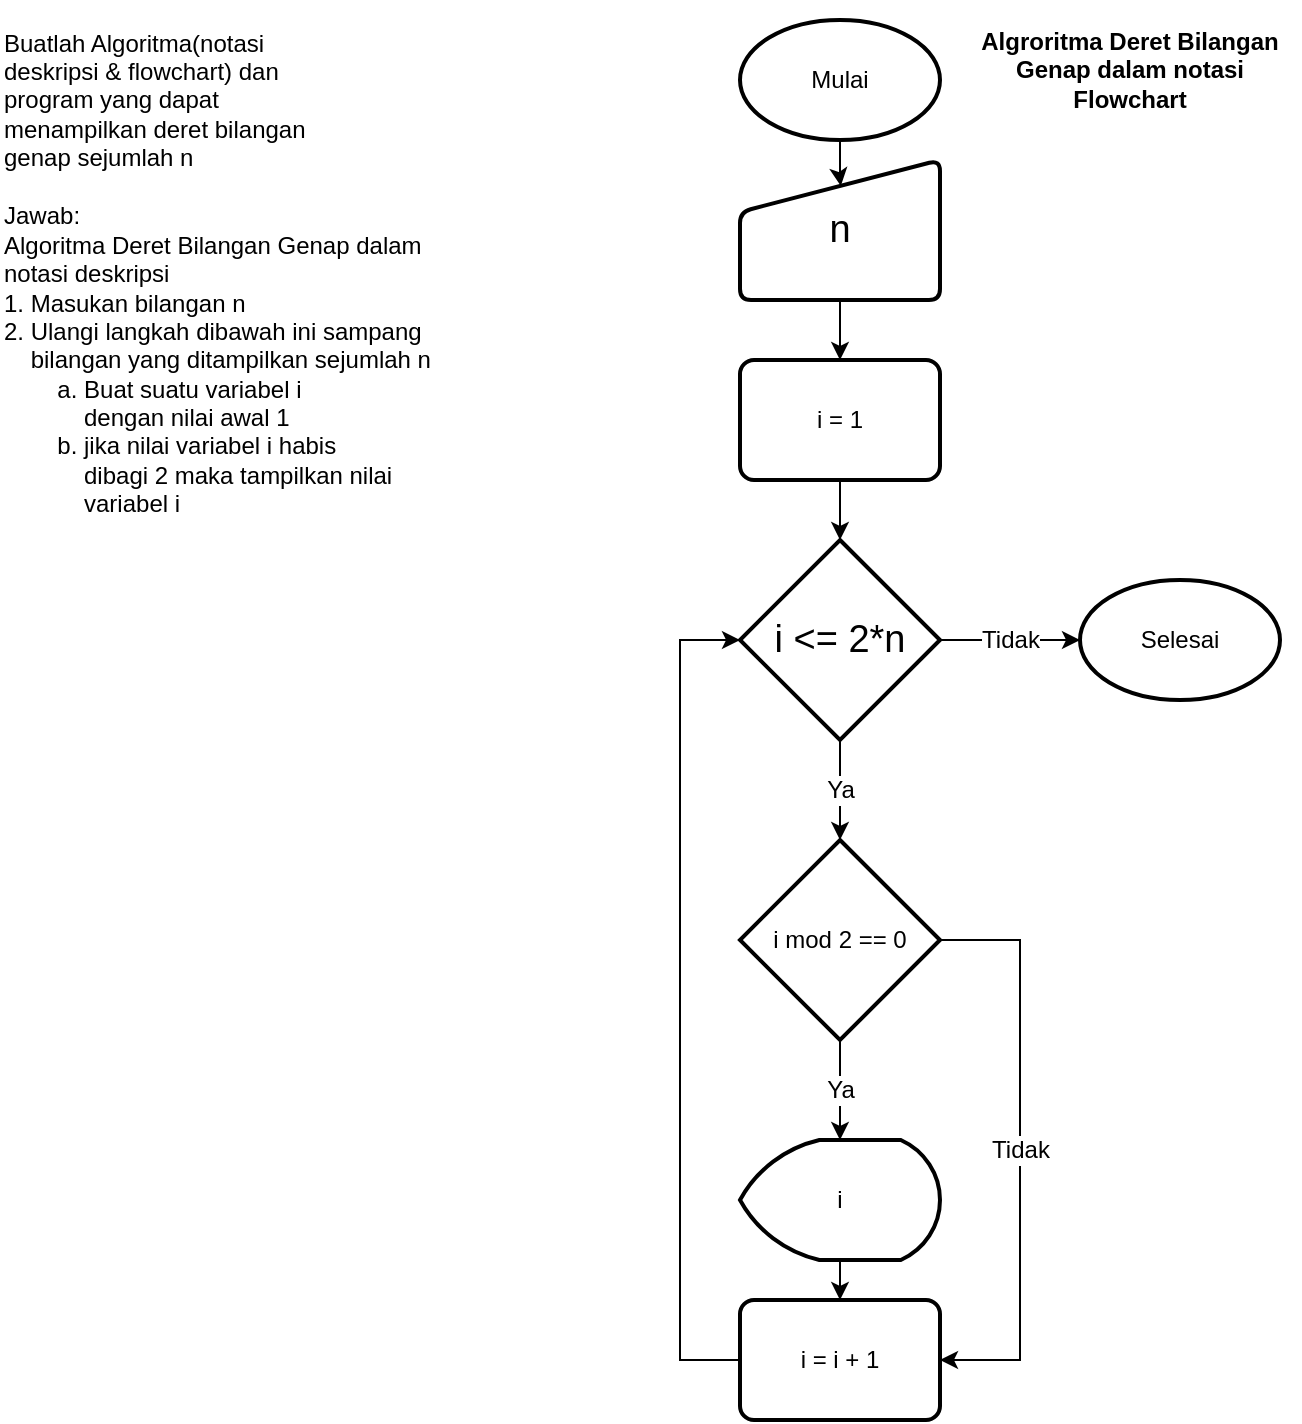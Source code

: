 <mxfile version="20.3.3" type="device"><diagram id="74oxJq5FPPSb6ZaVmpsz" name="Page-1"><mxGraphModel dx="1022" dy="468" grid="1" gridSize="10" guides="1" tooltips="1" connect="1" arrows="1" fold="1" page="1" pageScale="1" pageWidth="850" pageHeight="1100" math="0" shadow="0"><root><mxCell id="0"/><mxCell id="1" parent="0"/><mxCell id="oKM1YqKAZhNrrhv2iDU3-1" value="Buatlah Algoritma(notasi deskripsi &amp;amp; flowchart) dan program yang dapat menampilkan deret bilangan genap sejumlah n" style="text;html=1;strokeColor=none;fillColor=none;align=left;verticalAlign=middle;whiteSpace=wrap;rounded=0;" parent="1" vertex="1"><mxGeometry width="169" height="100" as="geometry"/></mxCell><mxCell id="oKM1YqKAZhNrrhv2iDU3-2" value="Jawab:&lt;br&gt;Algoritma Deret Bilangan Genap dalam notasi deskripsi&lt;br&gt;1. Masukan bilangan n&lt;br&gt;2. Ulangi langkah dibawah ini sampang&amp;nbsp; &amp;nbsp; &amp;nbsp; bilangan yang ditampilkan sejumlah n&lt;br&gt;&lt;span style=&quot;white-space: pre;&quot;&gt;&#9;&lt;/span&gt;a. Buat suatu variabel i &lt;span style=&quot;white-space: pre;&quot;&gt;&#9;&lt;/span&gt;&amp;nbsp; &amp;nbsp; &amp;nbsp; &lt;span style=&quot;white-space: pre;&quot;&gt;&#9;&lt;/span&gt;&amp;nbsp; &amp;nbsp; &amp;nbsp; &amp;nbsp; &amp;nbsp; &amp;nbsp; &amp;nbsp; &amp;nbsp; &amp;nbsp; &amp;nbsp; &amp;nbsp; dengan&amp;nbsp;nilai awal 1&lt;br&gt;&lt;span style=&quot;white-space: pre;&quot;&gt;&#9;&lt;/span&gt;b. jika nilai variabel i habis &lt;span style=&quot;white-space: pre;&quot;&gt;&#9;&lt;/span&gt;&amp;nbsp; &amp;nbsp; &amp;nbsp; &amp;nbsp; &amp;nbsp; &amp;nbsp; &amp;nbsp; &amp;nbsp; &amp;nbsp; &amp;nbsp; &amp;nbsp; dibagi 2 maka tampilkan nilai &lt;span style=&quot;white-space: pre;&quot;&gt;&#9;&lt;/span&gt;&amp;nbsp; &amp;nbsp; &amp;nbsp; &amp;nbsp; &amp;nbsp; &amp;nbsp; &amp;nbsp; variabel i" style="text;html=1;strokeColor=none;fillColor=none;align=left;verticalAlign=middle;whiteSpace=wrap;rounded=0;" parent="1" vertex="1"><mxGeometry y="90" width="220" height="180" as="geometry"/></mxCell><mxCell id="oKM1YqKAZhNrrhv2iDU3-5" value="" style="edgeStyle=orthogonalEdgeStyle;rounded=0;orthogonalLoop=1;jettySize=auto;html=1;entryX=0.504;entryY=0.185;entryDx=0;entryDy=0;entryPerimeter=0;" parent="1" source="oKM1YqKAZhNrrhv2iDU3-3" target="oKM1YqKAZhNrrhv2iDU3-4" edge="1"><mxGeometry relative="1" as="geometry"/></mxCell><mxCell id="oKM1YqKAZhNrrhv2iDU3-3" value="Mulai" style="strokeWidth=2;html=1;shape=mxgraph.flowchart.start_1;whiteSpace=wrap;" parent="1" vertex="1"><mxGeometry x="370" y="10" width="100" height="60" as="geometry"/></mxCell><mxCell id="oKM1YqKAZhNrrhv2iDU3-21" value="" style="edgeStyle=orthogonalEdgeStyle;rounded=0;orthogonalLoop=1;jettySize=auto;html=1;fontSize=12;" parent="1" source="oKM1YqKAZhNrrhv2iDU3-4" target="oKM1YqKAZhNrrhv2iDU3-20" edge="1"><mxGeometry relative="1" as="geometry"/></mxCell><mxCell id="oKM1YqKAZhNrrhv2iDU3-4" value="&lt;font style=&quot;font-size: 19px;&quot;&gt;n&lt;/font&gt;" style="html=1;strokeWidth=2;shape=manualInput;whiteSpace=wrap;rounded=1;size=26;arcSize=11;" parent="1" vertex="1"><mxGeometry x="370" y="80" width="100" height="70" as="geometry"/></mxCell><mxCell id="oKM1YqKAZhNrrhv2iDU3-12" value="Ya" style="edgeStyle=orthogonalEdgeStyle;rounded=0;orthogonalLoop=1;jettySize=auto;html=1;exitX=0.5;exitY=1;exitDx=0;exitDy=0;exitPerimeter=0;entryX=0.5;entryY=0;entryDx=0;entryDy=0;entryPerimeter=0;fontSize=12;" parent="1" source="oKM1YqKAZhNrrhv2iDU3-7" target="oKM1YqKAZhNrrhv2iDU3-9" edge="1"><mxGeometry relative="1" as="geometry"/></mxCell><mxCell id="oKM1YqKAZhNrrhv2iDU3-15" value="Tidak" style="edgeStyle=orthogonalEdgeStyle;rounded=0;orthogonalLoop=1;jettySize=auto;html=1;fontSize=12;" parent="1" source="oKM1YqKAZhNrrhv2iDU3-7" target="oKM1YqKAZhNrrhv2iDU3-14" edge="1"><mxGeometry relative="1" as="geometry"/></mxCell><mxCell id="oKM1YqKAZhNrrhv2iDU3-7" value="i &amp;lt;= 2*n" style="strokeWidth=2;html=1;shape=mxgraph.flowchart.decision;whiteSpace=wrap;fontSize=19;" parent="1" vertex="1"><mxGeometry x="370" y="270" width="100" height="100" as="geometry"/></mxCell><mxCell id="oKM1YqKAZhNrrhv2iDU3-11" value="Ya" style="edgeStyle=orthogonalEdgeStyle;rounded=0;orthogonalLoop=1;jettySize=auto;html=1;fontSize=12;" parent="1" source="oKM1YqKAZhNrrhv2iDU3-9" target="oKM1YqKAZhNrrhv2iDU3-10" edge="1"><mxGeometry relative="1" as="geometry"/></mxCell><mxCell id="oKM1YqKAZhNrrhv2iDU3-18" value="Tidak" style="edgeStyle=orthogonalEdgeStyle;rounded=0;orthogonalLoop=1;jettySize=auto;html=1;fontSize=12;entryX=1;entryY=0.5;entryDx=0;entryDy=0;" parent="1" source="oKM1YqKAZhNrrhv2iDU3-9" target="oKM1YqKAZhNrrhv2iDU3-16" edge="1"><mxGeometry relative="1" as="geometry"><mxPoint x="560" y="630" as="targetPoint"/><Array as="points"><mxPoint x="510" y="470"/><mxPoint x="510" y="680"/></Array></mxGeometry></mxCell><mxCell id="oKM1YqKAZhNrrhv2iDU3-9" value="i mod 2 == 0" style="strokeWidth=2;html=1;shape=mxgraph.flowchart.decision;whiteSpace=wrap;fontSize=12;" parent="1" vertex="1"><mxGeometry x="370" y="420" width="100" height="100" as="geometry"/></mxCell><mxCell id="oKM1YqKAZhNrrhv2iDU3-17" value="" style="edgeStyle=orthogonalEdgeStyle;rounded=0;orthogonalLoop=1;jettySize=auto;html=1;fontSize=12;" parent="1" source="oKM1YqKAZhNrrhv2iDU3-10" target="oKM1YqKAZhNrrhv2iDU3-16" edge="1"><mxGeometry relative="1" as="geometry"/></mxCell><mxCell id="oKM1YqKAZhNrrhv2iDU3-10" value="i" style="strokeWidth=2;html=1;shape=mxgraph.flowchart.display;whiteSpace=wrap;fontSize=12;" parent="1" vertex="1"><mxGeometry x="370" y="570" width="100" height="60" as="geometry"/></mxCell><mxCell id="oKM1YqKAZhNrrhv2iDU3-14" value="Selesai" style="strokeWidth=2;html=1;shape=mxgraph.flowchart.start_1;whiteSpace=wrap;fontSize=12;" parent="1" vertex="1"><mxGeometry x="540" y="290" width="100" height="60" as="geometry"/></mxCell><mxCell id="oKM1YqKAZhNrrhv2iDU3-19" style="edgeStyle=orthogonalEdgeStyle;rounded=0;orthogonalLoop=1;jettySize=auto;html=1;exitX=0;exitY=0.5;exitDx=0;exitDy=0;fontSize=12;entryX=0;entryY=0.5;entryDx=0;entryDy=0;entryPerimeter=0;" parent="1" source="oKM1YqKAZhNrrhv2iDU3-16" target="oKM1YqKAZhNrrhv2iDU3-7" edge="1"><mxGeometry relative="1" as="geometry"><mxPoint x="360" y="270" as="targetPoint"/><Array as="points"><mxPoint x="340" y="680"/><mxPoint x="340" y="320"/></Array></mxGeometry></mxCell><mxCell id="oKM1YqKAZhNrrhv2iDU3-16" value="i = i + 1" style="rounded=1;whiteSpace=wrap;html=1;absoluteArcSize=1;arcSize=14;strokeWidth=2;fontSize=12;" parent="1" vertex="1"><mxGeometry x="370" y="650" width="100" height="60" as="geometry"/></mxCell><mxCell id="oKM1YqKAZhNrrhv2iDU3-22" value="" style="edgeStyle=orthogonalEdgeStyle;rounded=0;orthogonalLoop=1;jettySize=auto;html=1;fontSize=12;" parent="1" source="oKM1YqKAZhNrrhv2iDU3-20" target="oKM1YqKAZhNrrhv2iDU3-7" edge="1"><mxGeometry relative="1" as="geometry"/></mxCell><mxCell id="oKM1YqKAZhNrrhv2iDU3-20" value="i = 1" style="rounded=1;whiteSpace=wrap;html=1;absoluteArcSize=1;arcSize=14;strokeWidth=2;fontSize=12;" parent="1" vertex="1"><mxGeometry x="370" y="180" width="100" height="60" as="geometry"/></mxCell><mxCell id="oKM1YqKAZhNrrhv2iDU3-23" value="&lt;b&gt;Algroritma Deret Bilangan Genap dalam notasi Flowchart&lt;/b&gt;" style="text;html=1;strokeColor=none;fillColor=none;align=center;verticalAlign=middle;whiteSpace=wrap;rounded=0;fontSize=12;" parent="1" vertex="1"><mxGeometry x="480" y="10" width="170" height="50" as="geometry"/></mxCell></root></mxGraphModel></diagram></mxfile>